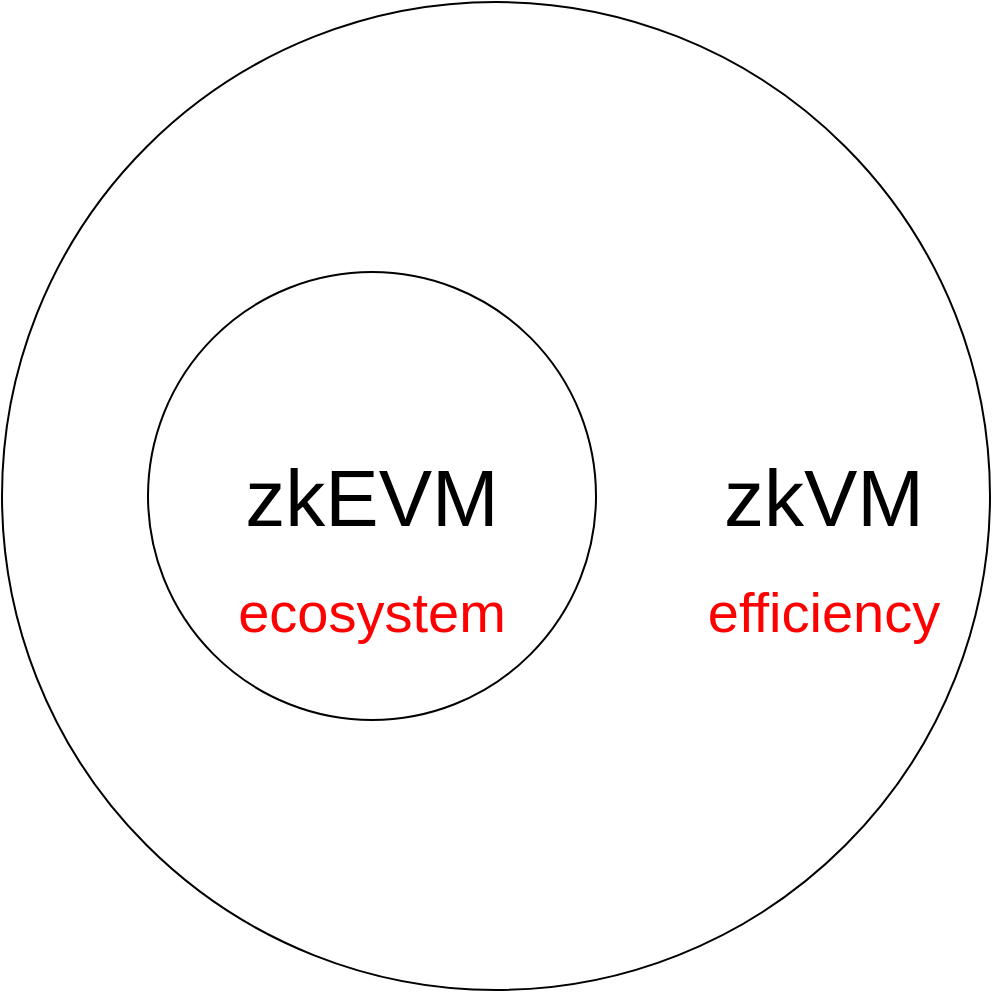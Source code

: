 <mxfile version="21.3.7" type="github">
  <diagram name="第 1 页" id="F7UE95_TtwlgKJ-Adihr">
    <mxGraphModel dx="2212" dy="861" grid="1" gridSize="10" guides="1" tooltips="1" connect="1" arrows="1" fold="1" page="1" pageScale="1" pageWidth="827" pageHeight="1169" math="0" shadow="0">
      <root>
        <mxCell id="0" />
        <mxCell id="1" parent="0" />
        <mxCell id="ezU-g5z-_iYozxNblPbD-1" value="" style="ellipse;whiteSpace=wrap;html=1;aspect=fixed;" vertex="1" parent="1">
          <mxGeometry x="167" y="170" width="494" height="494" as="geometry" />
        </mxCell>
        <mxCell id="ezU-g5z-_iYozxNblPbD-2" value="zkVM" style="text;html=1;strokeColor=none;fillColor=none;align=center;verticalAlign=middle;whiteSpace=wrap;rounded=0;fontSize=40;" vertex="1" parent="1">
          <mxGeometry x="548" y="402" width="60" height="30" as="geometry" />
        </mxCell>
        <mxCell id="ezU-g5z-_iYozxNblPbD-3" value="" style="ellipse;whiteSpace=wrap;html=1;aspect=fixed;" vertex="1" parent="1">
          <mxGeometry x="240" y="305" width="224" height="224" as="geometry" />
        </mxCell>
        <mxCell id="ezU-g5z-_iYozxNblPbD-5" value="zkEVM" style="text;html=1;strokeColor=none;fillColor=none;align=center;verticalAlign=middle;whiteSpace=wrap;rounded=0;fontSize=40;" vertex="1" parent="1">
          <mxGeometry x="322" y="402" width="60" height="30" as="geometry" />
        </mxCell>
        <mxCell id="ezU-g5z-_iYozxNblPbD-6" value="ecosystem" style="text;html=1;strokeColor=none;fillColor=none;align=center;verticalAlign=middle;whiteSpace=wrap;rounded=0;fontSize=28;fontColor=#FF0000;" vertex="1" parent="1">
          <mxGeometry x="303" y="460" width="98" height="30" as="geometry" />
        </mxCell>
        <mxCell id="ezU-g5z-_iYozxNblPbD-9" style="edgeStyle=orthogonalEdgeStyle;rounded=0;orthogonalLoop=1;jettySize=auto;html=1;exitX=0.5;exitY=1;exitDx=0;exitDy=0;" edge="1" parent="1" source="ezU-g5z-_iYozxNblPbD-6" target="ezU-g5z-_iYozxNblPbD-6">
          <mxGeometry relative="1" as="geometry" />
        </mxCell>
        <mxCell id="ezU-g5z-_iYozxNblPbD-11" value="efficiency" style="text;html=1;strokeColor=none;fillColor=none;align=center;verticalAlign=middle;whiteSpace=wrap;rounded=0;fontSize=28;fontColor=#FF0000;" vertex="1" parent="1">
          <mxGeometry x="529" y="460" width="98" height="30" as="geometry" />
        </mxCell>
      </root>
    </mxGraphModel>
  </diagram>
</mxfile>
